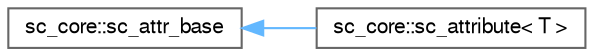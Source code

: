 digraph "Graphical Class Hierarchy"
{
 // LATEX_PDF_SIZE
  bgcolor="transparent";
  edge [fontname=FreeSans,fontsize=10,labelfontname=FreeSans,labelfontsize=10];
  node [fontname=FreeSans,fontsize=10,shape=box,height=0.2,width=0.4];
  rankdir="LR";
  Node0 [id="Node000000",label="sc_core::sc_attr_base",height=0.2,width=0.4,color="grey40", fillcolor="white", style="filled",URL="$a02005.html",tooltip=" "];
  Node0 -> Node1 [id="edge1_Node000000_Node000001",dir="back",color="steelblue1",style="solid",tooltip=" "];
  Node1 [id="Node000001",label="sc_core::sc_attribute\< T \>",height=0.2,width=0.4,color="grey40", fillcolor="white", style="filled",URL="$a02013.html",tooltip=" "];
}
